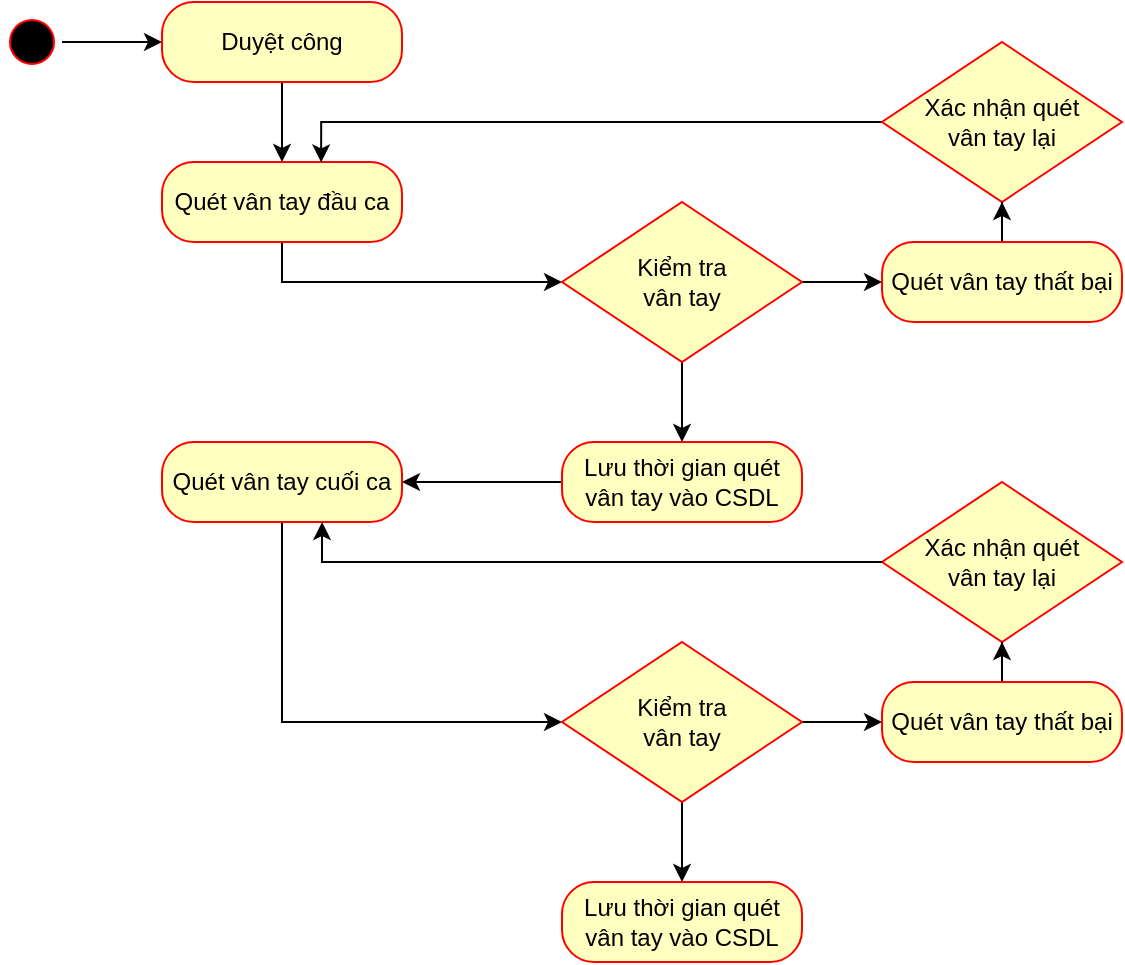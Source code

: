 <mxfile version="26.0.6">
  <diagram name="Page-1" id="3iXytOIehwj7ZDkx1unw">
    <mxGraphModel dx="1068" dy="471" grid="1" gridSize="10" guides="1" tooltips="1" connect="1" arrows="1" fold="1" page="1" pageScale="1" pageWidth="850" pageHeight="1100" math="0" shadow="0">
      <root>
        <mxCell id="0" />
        <mxCell id="1" parent="0" />
        <mxCell id="OR3LcchpH6B-QSaoghlQ-7" style="edgeStyle=orthogonalEdgeStyle;rounded=0;orthogonalLoop=1;jettySize=auto;html=1;entryX=0;entryY=0.5;entryDx=0;entryDy=0;" edge="1" parent="1" source="OR3LcchpH6B-QSaoghlQ-4" target="OR3LcchpH6B-QSaoghlQ-5">
          <mxGeometry relative="1" as="geometry" />
        </mxCell>
        <mxCell id="OR3LcchpH6B-QSaoghlQ-4" value="" style="ellipse;html=1;shape=startState;fillColor=#000000;strokeColor=#ff0000;" vertex="1" parent="1">
          <mxGeometry x="40" y="45" width="30" height="30" as="geometry" />
        </mxCell>
        <mxCell id="OR3LcchpH6B-QSaoghlQ-15" value="" style="edgeStyle=orthogonalEdgeStyle;rounded=0;orthogonalLoop=1;jettySize=auto;html=1;" edge="1" parent="1" source="OR3LcchpH6B-QSaoghlQ-5" target="OR3LcchpH6B-QSaoghlQ-11">
          <mxGeometry relative="1" as="geometry" />
        </mxCell>
        <mxCell id="OR3LcchpH6B-QSaoghlQ-5" value="Duyệt công" style="rounded=1;whiteSpace=wrap;html=1;arcSize=40;fontColor=#000000;fillColor=#ffffc0;strokeColor=#ff0000;" vertex="1" parent="1">
          <mxGeometry x="120" y="40" width="120" height="40" as="geometry" />
        </mxCell>
        <mxCell id="OR3LcchpH6B-QSaoghlQ-21" style="edgeStyle=orthogonalEdgeStyle;rounded=0;orthogonalLoop=1;jettySize=auto;html=1;entryX=0;entryY=0.5;entryDx=0;entryDy=0;" edge="1" parent="1" source="OR3LcchpH6B-QSaoghlQ-11" target="OR3LcchpH6B-QSaoghlQ-12">
          <mxGeometry relative="1" as="geometry">
            <Array as="points">
              <mxPoint x="180" y="180" />
            </Array>
          </mxGeometry>
        </mxCell>
        <mxCell id="OR3LcchpH6B-QSaoghlQ-11" value="Quét vân tay đầu ca" style="rounded=1;whiteSpace=wrap;html=1;arcSize=40;fontColor=#000000;fillColor=#ffffc0;strokeColor=#ff0000;" vertex="1" parent="1">
          <mxGeometry x="120" y="120" width="120" height="40" as="geometry" />
        </mxCell>
        <mxCell id="OR3LcchpH6B-QSaoghlQ-22" value="" style="edgeStyle=orthogonalEdgeStyle;rounded=0;orthogonalLoop=1;jettySize=auto;html=1;" edge="1" parent="1" source="OR3LcchpH6B-QSaoghlQ-12" target="OR3LcchpH6B-QSaoghlQ-14">
          <mxGeometry relative="1" as="geometry" />
        </mxCell>
        <mxCell id="OR3LcchpH6B-QSaoghlQ-28" value="" style="edgeStyle=orthogonalEdgeStyle;rounded=0;orthogonalLoop=1;jettySize=auto;html=1;" edge="1" parent="1" source="OR3LcchpH6B-QSaoghlQ-12" target="OR3LcchpH6B-QSaoghlQ-27">
          <mxGeometry relative="1" as="geometry" />
        </mxCell>
        <mxCell id="OR3LcchpH6B-QSaoghlQ-12" value="Kiểm tra&lt;br&gt;vân tay" style="rhombus;whiteSpace=wrap;html=1;fontColor=#000000;fillColor=#ffffc0;strokeColor=#ff0000;" vertex="1" parent="1">
          <mxGeometry x="320" y="140" width="120" height="80" as="geometry" />
        </mxCell>
        <mxCell id="OR3LcchpH6B-QSaoghlQ-26" style="edgeStyle=orthogonalEdgeStyle;rounded=0;orthogonalLoop=1;jettySize=auto;html=1;entryX=0.663;entryY=0.005;entryDx=0;entryDy=0;entryPerimeter=0;exitX=0;exitY=0.5;exitDx=0;exitDy=0;" edge="1" parent="1" source="OR3LcchpH6B-QSaoghlQ-13" target="OR3LcchpH6B-QSaoghlQ-11">
          <mxGeometry relative="1" as="geometry">
            <mxPoint x="200" y="100" as="targetPoint" />
            <Array as="points">
              <mxPoint x="200" y="100" />
            </Array>
          </mxGeometry>
        </mxCell>
        <mxCell id="OR3LcchpH6B-QSaoghlQ-13" value="Xác nhận quét&lt;br&gt;vân tay lại" style="rhombus;whiteSpace=wrap;html=1;fontColor=#000000;fillColor=#ffffc0;strokeColor=#FF0000;" vertex="1" parent="1">
          <mxGeometry x="480" y="60" width="120" height="80" as="geometry" />
        </mxCell>
        <mxCell id="OR3LcchpH6B-QSaoghlQ-24" value="" style="edgeStyle=orthogonalEdgeStyle;rounded=0;orthogonalLoop=1;jettySize=auto;html=1;" edge="1" parent="1" source="OR3LcchpH6B-QSaoghlQ-14" target="OR3LcchpH6B-QSaoghlQ-13">
          <mxGeometry relative="1" as="geometry" />
        </mxCell>
        <mxCell id="OR3LcchpH6B-QSaoghlQ-14" value="Quét vân tay thất bại" style="rounded=1;whiteSpace=wrap;html=1;arcSize=40;fontColor=#000000;fillColor=#ffffc0;strokeColor=#ff0000;" vertex="1" parent="1">
          <mxGeometry x="480" y="160" width="120" height="40" as="geometry" />
        </mxCell>
        <mxCell id="OR3LcchpH6B-QSaoghlQ-32" style="edgeStyle=orthogonalEdgeStyle;rounded=0;orthogonalLoop=1;jettySize=auto;html=1;" edge="1" parent="1" source="OR3LcchpH6B-QSaoghlQ-27">
          <mxGeometry relative="1" as="geometry">
            <mxPoint x="240" y="280" as="targetPoint" />
            <Array as="points">
              <mxPoint x="240" y="280" />
              <mxPoint x="240" y="280" />
            </Array>
          </mxGeometry>
        </mxCell>
        <mxCell id="OR3LcchpH6B-QSaoghlQ-27" value="Lưu thời gian quét vân tay vào CSDL" style="rounded=1;whiteSpace=wrap;html=1;arcSize=40;fontColor=#000000;fillColor=#ffffc0;strokeColor=#ff0000;" vertex="1" parent="1">
          <mxGeometry x="320" y="260" width="120" height="40" as="geometry" />
        </mxCell>
        <mxCell id="OR3LcchpH6B-QSaoghlQ-42" style="edgeStyle=orthogonalEdgeStyle;rounded=0;orthogonalLoop=1;jettySize=auto;html=1;entryX=0;entryY=0.5;entryDx=0;entryDy=0;" edge="1" parent="1" source="OR3LcchpH6B-QSaoghlQ-33" target="OR3LcchpH6B-QSaoghlQ-37">
          <mxGeometry relative="1" as="geometry">
            <Array as="points">
              <mxPoint x="180" y="400" />
            </Array>
          </mxGeometry>
        </mxCell>
        <mxCell id="OR3LcchpH6B-QSaoghlQ-33" value="Quét vân tay cuối ca" style="rounded=1;whiteSpace=wrap;html=1;arcSize=40;fontColor=#000000;fillColor=#ffffc0;strokeColor=#ff0000;" vertex="1" parent="1">
          <mxGeometry x="120" y="260" width="120" height="40" as="geometry" />
        </mxCell>
        <mxCell id="OR3LcchpH6B-QSaoghlQ-35" value="" style="edgeStyle=orthogonalEdgeStyle;rounded=0;orthogonalLoop=1;jettySize=auto;html=1;" edge="1" parent="1" source="OR3LcchpH6B-QSaoghlQ-37" target="OR3LcchpH6B-QSaoghlQ-40">
          <mxGeometry relative="1" as="geometry" />
        </mxCell>
        <mxCell id="OR3LcchpH6B-QSaoghlQ-36" value="" style="edgeStyle=orthogonalEdgeStyle;rounded=0;orthogonalLoop=1;jettySize=auto;html=1;" edge="1" parent="1" source="OR3LcchpH6B-QSaoghlQ-37" target="OR3LcchpH6B-QSaoghlQ-41">
          <mxGeometry relative="1" as="geometry" />
        </mxCell>
        <mxCell id="OR3LcchpH6B-QSaoghlQ-37" value="Kiểm tra&lt;br&gt;vân tay" style="rhombus;whiteSpace=wrap;html=1;fontColor=#000000;fillColor=#ffffc0;strokeColor=#ff0000;" vertex="1" parent="1">
          <mxGeometry x="320" y="360" width="120" height="80" as="geometry" />
        </mxCell>
        <mxCell id="OR3LcchpH6B-QSaoghlQ-38" value="Xác nhận quét&lt;br&gt;vân tay lại" style="rhombus;whiteSpace=wrap;html=1;fontColor=#000000;fillColor=#ffffc0;strokeColor=#FF0000;" vertex="1" parent="1">
          <mxGeometry x="480" y="280" width="120" height="80" as="geometry" />
        </mxCell>
        <mxCell id="OR3LcchpH6B-QSaoghlQ-39" value="" style="edgeStyle=orthogonalEdgeStyle;rounded=0;orthogonalLoop=1;jettySize=auto;html=1;" edge="1" parent="1" source="OR3LcchpH6B-QSaoghlQ-40" target="OR3LcchpH6B-QSaoghlQ-38">
          <mxGeometry relative="1" as="geometry" />
        </mxCell>
        <mxCell id="OR3LcchpH6B-QSaoghlQ-40" value="Quét vân tay thất bại" style="rounded=1;whiteSpace=wrap;html=1;arcSize=40;fontColor=#000000;fillColor=#ffffc0;strokeColor=#ff0000;" vertex="1" parent="1">
          <mxGeometry x="480" y="380" width="120" height="40" as="geometry" />
        </mxCell>
        <mxCell id="OR3LcchpH6B-QSaoghlQ-41" value="Lưu thời gian quét vân tay vào CSDL" style="rounded=1;whiteSpace=wrap;html=1;arcSize=40;fontColor=#000000;fillColor=#ffffc0;strokeColor=#ff0000;" vertex="1" parent="1">
          <mxGeometry x="320" y="480" width="120" height="40" as="geometry" />
        </mxCell>
        <mxCell id="OR3LcchpH6B-QSaoghlQ-44" style="edgeStyle=orthogonalEdgeStyle;rounded=0;orthogonalLoop=1;jettySize=auto;html=1;entryX=0.667;entryY=1;entryDx=0;entryDy=0;entryPerimeter=0;" edge="1" parent="1" source="OR3LcchpH6B-QSaoghlQ-38" target="OR3LcchpH6B-QSaoghlQ-33">
          <mxGeometry relative="1" as="geometry" />
        </mxCell>
      </root>
    </mxGraphModel>
  </diagram>
</mxfile>
